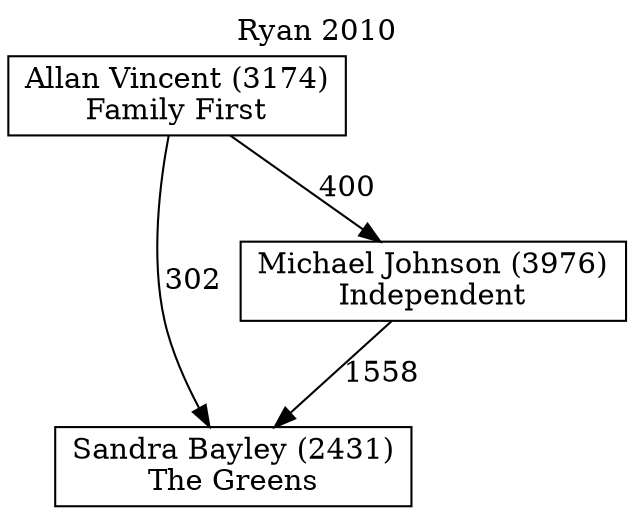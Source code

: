 // House preference flow
digraph "Sandra Bayley (2431)_Ryan_2010" {
	graph [label="Ryan 2010" labelloc=t mclimit=10]
	node [shape=box]
	"Sandra Bayley (2431)" [label="Sandra Bayley (2431)
The Greens"]
	"Michael Johnson (3976)" [label="Michael Johnson (3976)
Independent"]
	"Allan Vincent (3174)" [label="Allan Vincent (3174)
Family First"]
	"Sandra Bayley (2431)" [label="Sandra Bayley (2431)
The Greens"]
	"Allan Vincent (3174)" [label="Allan Vincent (3174)
Family First"]
	"Allan Vincent (3174)" [label="Allan Vincent (3174)
Family First"]
	"Michael Johnson (3976)" [label="Michael Johnson (3976)
Independent"]
	"Allan Vincent (3174)" [label="Allan Vincent (3174)
Family First"]
	"Allan Vincent (3174)" [label="Allan Vincent (3174)
Family First"]
	"Michael Johnson (3976)" -> "Sandra Bayley (2431)" [label=1558]
	"Allan Vincent (3174)" -> "Michael Johnson (3976)" [label=400]
	"Allan Vincent (3174)" -> "Sandra Bayley (2431)" [label=302]
}
